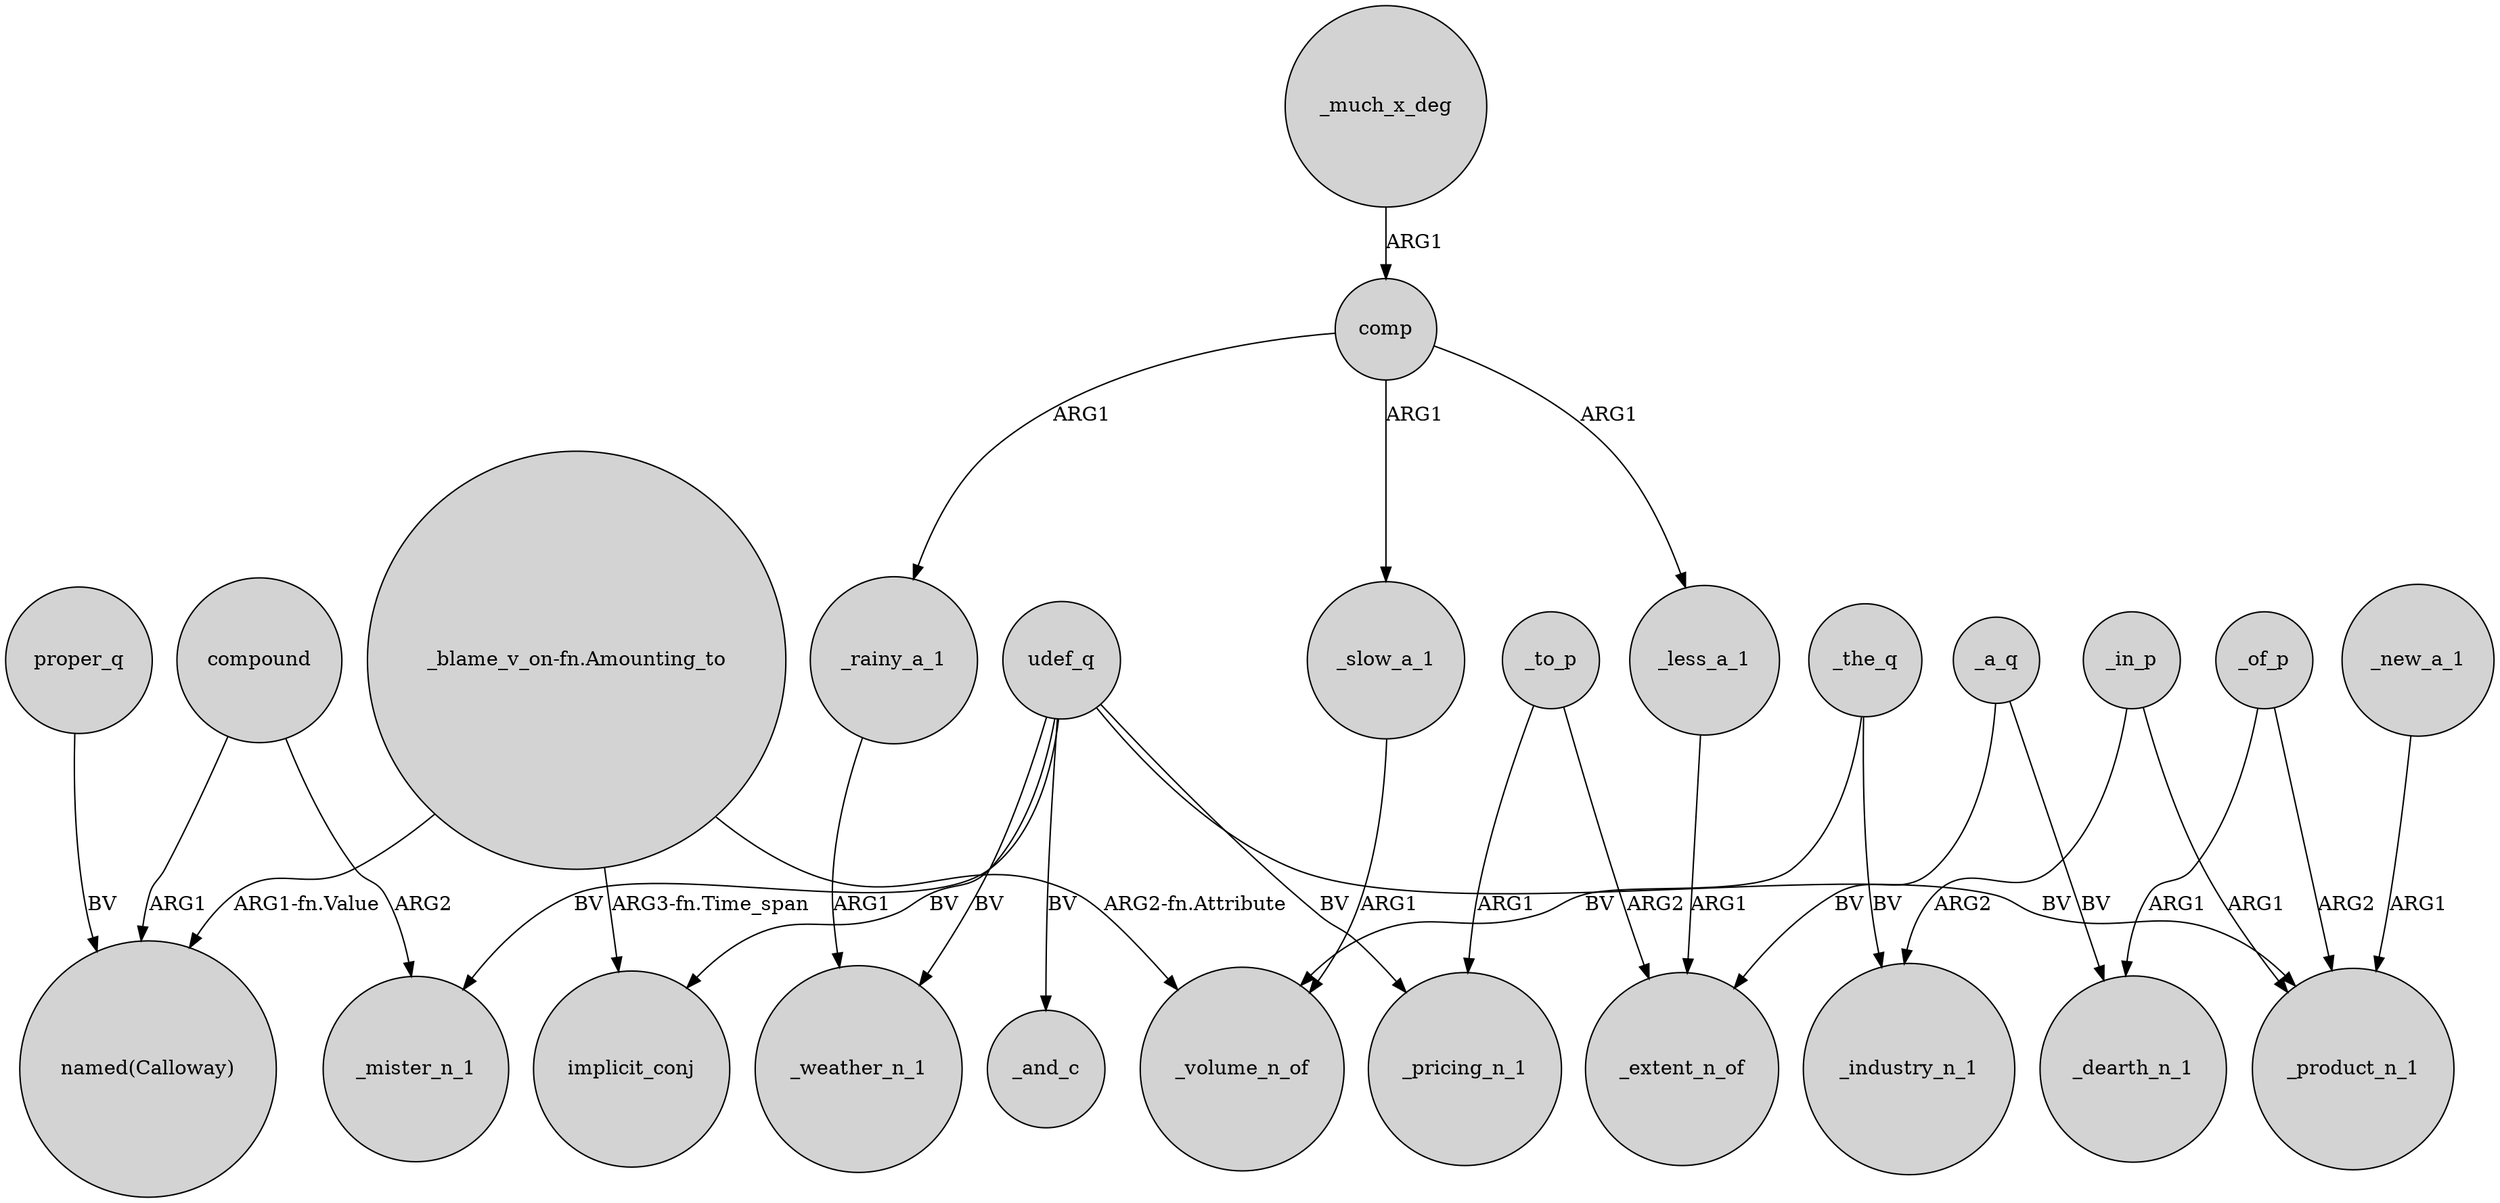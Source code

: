 digraph {
	node [shape=circle style=filled]
	_rainy_a_1 -> _weather_n_1 [label=ARG1]
	compound -> _mister_n_1 [label=ARG2]
	comp -> _slow_a_1 [label=ARG1]
	comp -> _rainy_a_1 [label=ARG1]
	_a_q -> _dearth_n_1 [label=BV]
	_slow_a_1 -> _volume_n_of [label=ARG1]
	_less_a_1 -> _extent_n_of [label=ARG1]
	proper_q -> "named(Calloway)" [label=BV]
	udef_q -> _product_n_1 [label=BV]
	_a_q -> _extent_n_of [label=BV]
	_to_p -> _extent_n_of [label=ARG2]
	udef_q -> _and_c [label=BV]
	udef_q -> _mister_n_1 [label=BV]
	_of_p -> _product_n_1 [label=ARG2]
	udef_q -> _weather_n_1 [label=BV]
	_new_a_1 -> _product_n_1 [label=ARG1]
	"_blame_v_on-fn.Amounting_to" -> "named(Calloway)" [label="ARG1-fn.Value"]
	comp -> _less_a_1 [label=ARG1]
	udef_q -> _pricing_n_1 [label=BV]
	"_blame_v_on-fn.Amounting_to" -> _volume_n_of [label="ARG2-fn.Attribute"]
	_in_p -> _industry_n_1 [label=ARG2]
	_in_p -> _product_n_1 [label=ARG1]
	_of_p -> _dearth_n_1 [label=ARG1]
	_the_q -> _volume_n_of [label=BV]
	_to_p -> _pricing_n_1 [label=ARG1]
	"_blame_v_on-fn.Amounting_to" -> implicit_conj [label="ARG3-fn.Time_span"]
	_much_x_deg -> comp [label=ARG1]
	compound -> "named(Calloway)" [label=ARG1]
	_the_q -> _industry_n_1 [label=BV]
	udef_q -> implicit_conj [label=BV]
}

